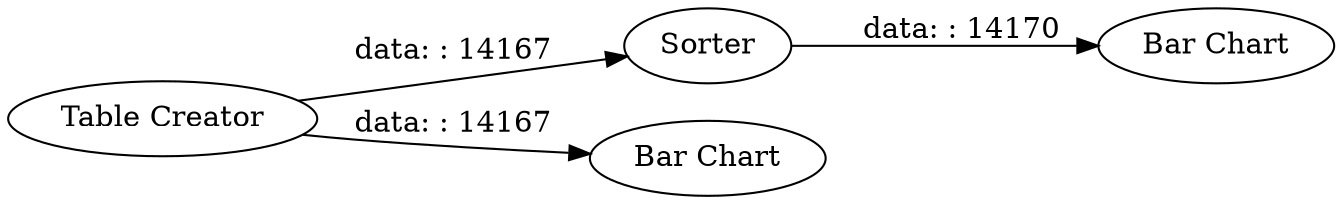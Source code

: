 digraph {
	"-6692716000554481847_2" [label=Sorter]
	"-6692716000554481847_3" [label="Bar Chart"]
	"-6692716000554481847_4" [label="Bar Chart"]
	"-6692716000554481847_1" [label="Table Creator"]
	"-6692716000554481847_1" -> "-6692716000554481847_2" [label="data: : 14167"]
	"-6692716000554481847_1" -> "-6692716000554481847_3" [label="data: : 14167"]
	"-6692716000554481847_2" -> "-6692716000554481847_4" [label="data: : 14170"]
	rankdir=LR
}
